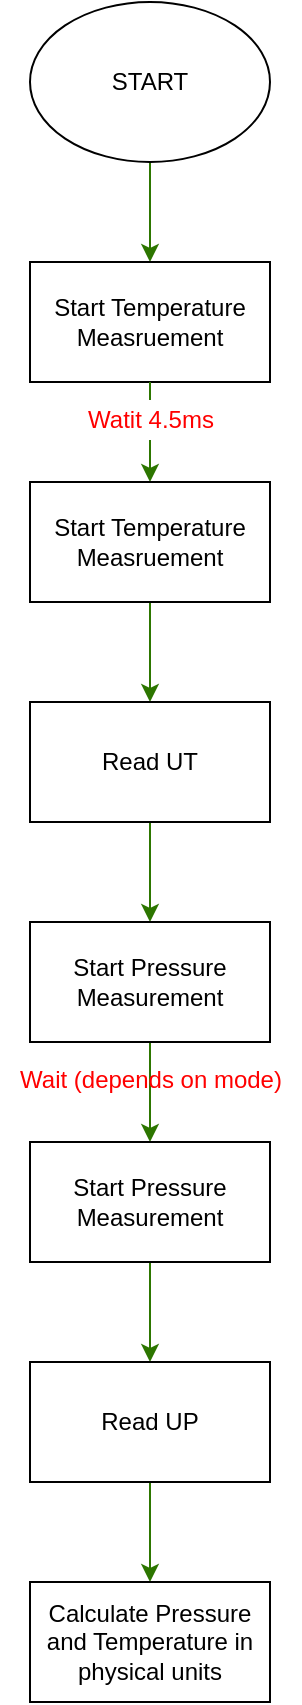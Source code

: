 <mxfile>
    <diagram id="wX0M2i4DLkPoQWqwpA1D" name="Page-1">
        <mxGraphModel dx="573" dy="344" grid="1" gridSize="10" guides="1" tooltips="1" connect="1" arrows="1" fold="1" page="1" pageScale="1" pageWidth="850" pageHeight="1100" background="#ffffff" math="0" shadow="0">
            <root>
                <mxCell id="0"/>
                <mxCell id="1" parent="0"/>
                <mxCell id="39" style="edgeStyle=orthogonalEdgeStyle;rounded=0;orthogonalLoop=1;jettySize=auto;html=1;exitX=0.5;exitY=1;exitDx=0;exitDy=0;entryX=0.5;entryY=0;entryDx=0;entryDy=0;fillColor=#60a917;strokeColor=#2D7600;noEdgeStyle=1;" parent="1" source="37" target="38" edge="1">
                    <mxGeometry relative="1" as="geometry"/>
                </mxCell>
                <mxCell id="37" value="START" style="ellipse;whiteSpace=wrap;html=1;" parent="1" vertex="1">
                    <mxGeometry x="631" y="11" width="120" height="80" as="geometry"/>
                </mxCell>
                <mxCell id="41" style="edgeStyle=orthogonalEdgeStyle;rounded=0;orthogonalLoop=1;jettySize=auto;html=1;exitX=0.5;exitY=1;exitDx=0;exitDy=0;entryX=0.5;entryY=0;entryDx=0;entryDy=0;fillColor=#60a917;strokeColor=#2D7600;noEdgeStyle=1;startArrow=none;" parent="1" source="42" target="40" edge="1">
                    <mxGeometry relative="1" as="geometry"/>
                </mxCell>
                <mxCell id="38" value="Start Temperature Measruement" style="rounded=0;whiteSpace=wrap;html=1;" parent="1" vertex="1">
                    <mxGeometry x="631" y="141" width="120" height="60" as="geometry"/>
                </mxCell>
                <mxCell id="44" style="edgeStyle=orthogonalEdgeStyle;rounded=0;orthogonalLoop=1;jettySize=auto;html=1;exitX=0.5;exitY=1;exitDx=0;exitDy=0;entryX=0.5;entryY=0;entryDx=0;entryDy=0;fillColor=#60a917;strokeColor=#2D7600;noEdgeStyle=1;" parent="1" source="40" target="43" edge="1">
                    <mxGeometry relative="1" as="geometry"/>
                </mxCell>
                <mxCell id="40" value="Start Temperature Measruement" style="rounded=0;whiteSpace=wrap;html=1;" parent="1" vertex="1">
                    <mxGeometry x="631" y="251" width="120" height="60" as="geometry"/>
                </mxCell>
                <mxCell id="46" style="edgeStyle=orthogonalEdgeStyle;rounded=0;orthogonalLoop=1;jettySize=auto;html=1;exitX=0.5;exitY=1;exitDx=0;exitDy=0;entryX=0.5;entryY=0;entryDx=0;entryDy=0;fillColor=#60a917;strokeColor=#2D7600;noEdgeStyle=1;" parent="1" source="43" target="45" edge="1">
                    <mxGeometry relative="1" as="geometry"/>
                </mxCell>
                <mxCell id="43" value="Read UT" style="rounded=0;whiteSpace=wrap;html=1;" parent="1" vertex="1">
                    <mxGeometry x="631" y="361" width="120" height="60" as="geometry"/>
                </mxCell>
                <mxCell id="48" style="edgeStyle=orthogonalEdgeStyle;rounded=0;orthogonalLoop=1;jettySize=auto;html=1;exitX=0.5;exitY=1;exitDx=0;exitDy=0;entryX=0.5;entryY=0;entryDx=0;entryDy=0;fillColor=#60a917;strokeColor=#2D7600;noEdgeStyle=1;" parent="1" source="45" target="47" edge="1">
                    <mxGeometry relative="1" as="geometry"/>
                </mxCell>
                <mxCell id="45" value="Start Pressure Measurement" style="rounded=0;whiteSpace=wrap;html=1;" parent="1" vertex="1">
                    <mxGeometry x="631" y="471" width="120" height="60" as="geometry"/>
                </mxCell>
                <mxCell id="51" style="edgeStyle=orthogonalEdgeStyle;rounded=0;orthogonalLoop=1;jettySize=auto;html=1;exitX=0.5;exitY=1;exitDx=0;exitDy=0;entryX=0.5;entryY=0;entryDx=0;entryDy=0;fillColor=#60a917;strokeColor=#2D7600;noEdgeStyle=1;" parent="1" source="47" target="50" edge="1">
                    <mxGeometry relative="1" as="geometry"/>
                </mxCell>
                <mxCell id="47" value="Start Pressure Measurement" style="rounded=0;whiteSpace=wrap;html=1;" parent="1" vertex="1">
                    <mxGeometry x="631" y="581" width="120" height="60" as="geometry"/>
                </mxCell>
                <mxCell id="49" value="&lt;font color=&quot;#ff0000&quot;&gt;Wait (depends on mode)&lt;/font&gt;" style="text;html=1;align=center;verticalAlign=middle;resizable=0;points=[];autosize=1;strokeColor=none;" parent="1" vertex="1">
                    <mxGeometry x="616" y="540" width="150" height="20" as="geometry"/>
                </mxCell>
                <mxCell id="53" style="edgeStyle=orthogonalEdgeStyle;rounded=0;orthogonalLoop=1;jettySize=auto;html=1;exitX=0.5;exitY=1;exitDx=0;exitDy=0;entryX=0.5;entryY=0;entryDx=0;entryDy=0;fillColor=#60a917;strokeColor=#2D7600;noEdgeStyle=1;" parent="1" source="50" target="52" edge="1">
                    <mxGeometry relative="1" as="geometry"/>
                </mxCell>
                <mxCell id="50" value="Read UP" style="rounded=0;whiteSpace=wrap;html=1;" parent="1" vertex="1">
                    <mxGeometry x="631" y="691" width="120" height="60" as="geometry"/>
                </mxCell>
                <mxCell id="52" value="Calculate Pressure and Temperature in physical units" style="rounded=0;whiteSpace=wrap;html=1;" parent="1" vertex="1">
                    <mxGeometry x="631" y="801" width="120" height="60" as="geometry"/>
                </mxCell>
                <mxCell id="42" value="&lt;font color=&quot;#ff0000&quot;&gt;Watit 4.5ms&lt;/font&gt;" style="text;html=1;align=center;verticalAlign=middle;resizable=0;points=[];autosize=1;strokeColor=none;" parent="1" vertex="1">
                    <mxGeometry x="651" y="210" width="80" height="20" as="geometry"/>
                </mxCell>
                <mxCell id="54" value="" style="edgeStyle=orthogonalEdgeStyle;rounded=0;orthogonalLoop=1;jettySize=auto;html=1;exitX=0.5;exitY=1;exitDx=0;exitDy=0;entryX=0.5;entryY=0;entryDx=0;entryDy=0;fillColor=#60a917;strokeColor=#2D7600;noEdgeStyle=1;endArrow=none;" edge="1" parent="1" source="38" target="42">
                    <mxGeometry relative="1" as="geometry">
                        <mxPoint x="691" y="201" as="sourcePoint"/>
                        <mxPoint x="691" y="251" as="targetPoint"/>
                    </mxGeometry>
                </mxCell>
            </root>
        </mxGraphModel>
    </diagram>
</mxfile>